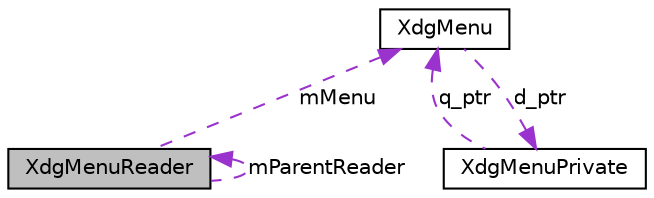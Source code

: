 digraph G
{
  edge [fontname="Helvetica",fontsize="10",labelfontname="Helvetica",labelfontsize="10"];
  node [fontname="Helvetica",fontsize="10",shape=record];
  Node1 [label="XdgMenuReader",height=0.2,width=0.4,color="black", fillcolor="grey75", style="filled" fontcolor="black"];
  Node1 -> Node1 [dir=back,color="darkorchid3",fontsize="10",style="dashed",label="mParentReader",fontname="Helvetica"];
  Node2 -> Node1 [dir=back,color="darkorchid3",fontsize="10",style="dashed",label="mMenu",fontname="Helvetica"];
  Node2 [label="XdgMenu",height=0.2,width=0.4,color="black", fillcolor="white", style="filled",URL="$classXdgMenu.html",tooltip="The XdgMenu class implements the &quot;Desktop Menu Specification&quot; from freedesktop.org."];
  Node3 -> Node2 [dir=back,color="darkorchid3",fontsize="10",style="dashed",label="d_ptr",fontname="Helvetica"];
  Node3 [label="XdgMenuPrivate",height=0.2,width=0.4,color="black", fillcolor="white", style="filled",URL="$classXdgMenuPrivate.html"];
  Node2 -> Node3 [dir=back,color="darkorchid3",fontsize="10",style="dashed",label="q_ptr",fontname="Helvetica"];
}
